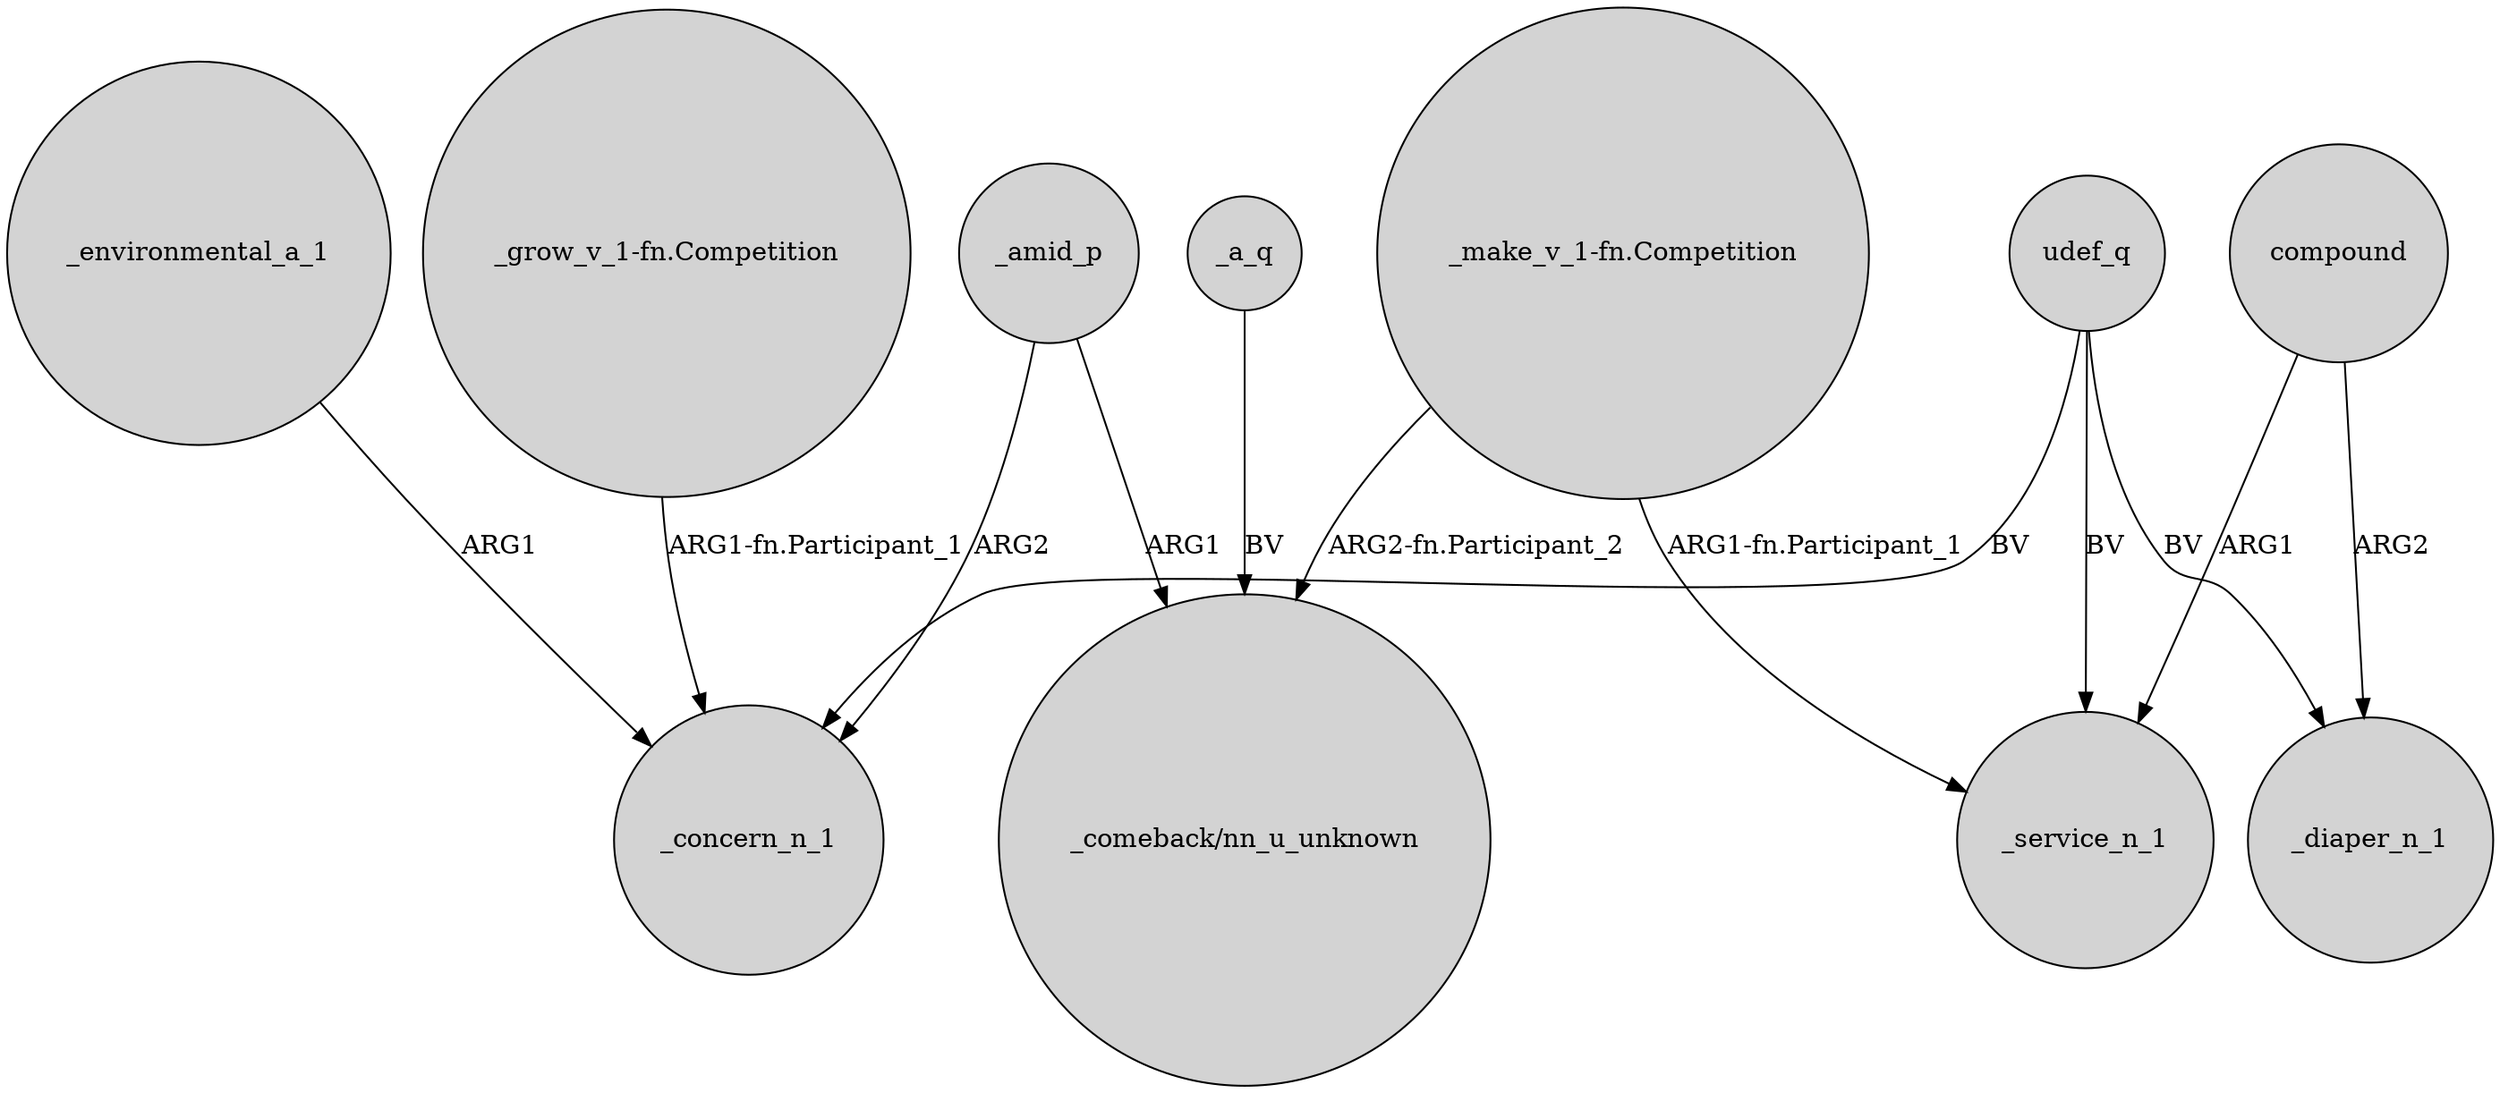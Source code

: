 digraph {
	node [shape=circle style=filled]
	udef_q -> _concern_n_1 [label=BV]
	udef_q -> _service_n_1 [label=BV]
	"_make_v_1-fn.Competition" -> "_comeback/nn_u_unknown" [label="ARG2-fn.Participant_2"]
	_a_q -> "_comeback/nn_u_unknown" [label=BV]
	"_make_v_1-fn.Competition" -> _service_n_1 [label="ARG1-fn.Participant_1"]
	_environmental_a_1 -> _concern_n_1 [label=ARG1]
	_amid_p -> "_comeback/nn_u_unknown" [label=ARG1]
	compound -> _diaper_n_1 [label=ARG2]
	udef_q -> _diaper_n_1 [label=BV]
	compound -> _service_n_1 [label=ARG1]
	"_grow_v_1-fn.Competition" -> _concern_n_1 [label="ARG1-fn.Participant_1"]
	_amid_p -> _concern_n_1 [label=ARG2]
}
